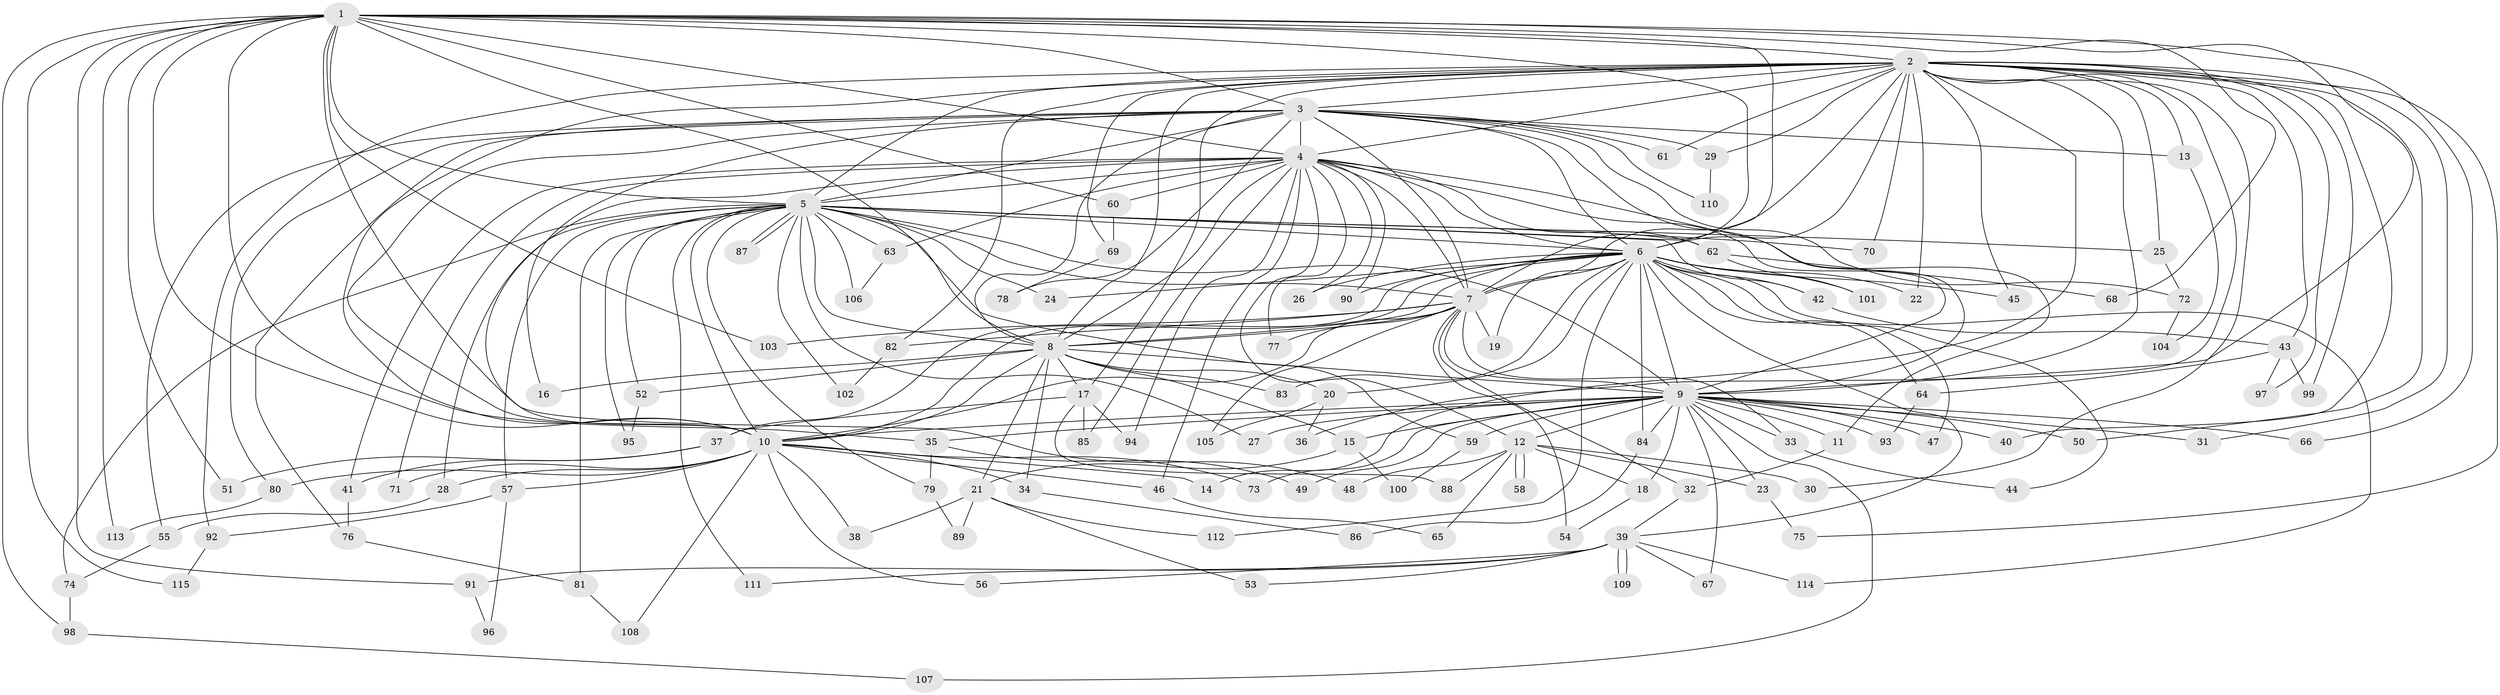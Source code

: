 // Generated by graph-tools (version 1.1) at 2025/25/03/09/25 03:25:49]
// undirected, 115 vertices, 255 edges
graph export_dot {
graph [start="1"]
  node [color=gray90,style=filled];
  1;
  2;
  3;
  4;
  5;
  6;
  7;
  8;
  9;
  10;
  11;
  12;
  13;
  14;
  15;
  16;
  17;
  18;
  19;
  20;
  21;
  22;
  23;
  24;
  25;
  26;
  27;
  28;
  29;
  30;
  31;
  32;
  33;
  34;
  35;
  36;
  37;
  38;
  39;
  40;
  41;
  42;
  43;
  44;
  45;
  46;
  47;
  48;
  49;
  50;
  51;
  52;
  53;
  54;
  55;
  56;
  57;
  58;
  59;
  60;
  61;
  62;
  63;
  64;
  65;
  66;
  67;
  68;
  69;
  70;
  71;
  72;
  73;
  74;
  75;
  76;
  77;
  78;
  79;
  80;
  81;
  82;
  83;
  84;
  85;
  86;
  87;
  88;
  89;
  90;
  91;
  92;
  93;
  94;
  95;
  96;
  97;
  98;
  99;
  100;
  101;
  102;
  103;
  104;
  105;
  106;
  107;
  108;
  109;
  110;
  111;
  112;
  113;
  114;
  115;
  1 -- 2;
  1 -- 3;
  1 -- 4;
  1 -- 5;
  1 -- 6;
  1 -- 7;
  1 -- 8;
  1 -- 9;
  1 -- 10;
  1 -- 35;
  1 -- 48;
  1 -- 51;
  1 -- 60;
  1 -- 66;
  1 -- 68;
  1 -- 91;
  1 -- 98;
  1 -- 103;
  1 -- 113;
  1 -- 115;
  2 -- 3;
  2 -- 4;
  2 -- 5;
  2 -- 6;
  2 -- 7;
  2 -- 8;
  2 -- 9;
  2 -- 10;
  2 -- 13;
  2 -- 14;
  2 -- 17;
  2 -- 22;
  2 -- 25;
  2 -- 29;
  2 -- 30;
  2 -- 31;
  2 -- 36;
  2 -- 40;
  2 -- 43;
  2 -- 45;
  2 -- 50;
  2 -- 61;
  2 -- 69;
  2 -- 70;
  2 -- 75;
  2 -- 82;
  2 -- 92;
  2 -- 97;
  2 -- 99;
  3 -- 4;
  3 -- 5;
  3 -- 6;
  3 -- 7;
  3 -- 8;
  3 -- 9;
  3 -- 10;
  3 -- 13;
  3 -- 16;
  3 -- 29;
  3 -- 55;
  3 -- 61;
  3 -- 72;
  3 -- 76;
  3 -- 78;
  3 -- 80;
  3 -- 110;
  4 -- 5;
  4 -- 6;
  4 -- 7;
  4 -- 8;
  4 -- 9;
  4 -- 10;
  4 -- 11;
  4 -- 12;
  4 -- 26;
  4 -- 41;
  4 -- 46;
  4 -- 60;
  4 -- 62;
  4 -- 63;
  4 -- 71;
  4 -- 77;
  4 -- 85;
  4 -- 90;
  4 -- 94;
  5 -- 6;
  5 -- 7;
  5 -- 8;
  5 -- 9;
  5 -- 10;
  5 -- 24;
  5 -- 25;
  5 -- 27;
  5 -- 28;
  5 -- 42;
  5 -- 52;
  5 -- 57;
  5 -- 59;
  5 -- 62;
  5 -- 63;
  5 -- 70;
  5 -- 74;
  5 -- 79;
  5 -- 81;
  5 -- 87;
  5 -- 87;
  5 -- 95;
  5 -- 102;
  5 -- 106;
  5 -- 111;
  6 -- 7;
  6 -- 8;
  6 -- 9;
  6 -- 10;
  6 -- 19;
  6 -- 20;
  6 -- 22;
  6 -- 24;
  6 -- 26;
  6 -- 37;
  6 -- 39;
  6 -- 42;
  6 -- 44;
  6 -- 45;
  6 -- 47;
  6 -- 64;
  6 -- 83;
  6 -- 84;
  6 -- 90;
  6 -- 101;
  6 -- 112;
  6 -- 114;
  7 -- 8;
  7 -- 9;
  7 -- 10;
  7 -- 19;
  7 -- 32;
  7 -- 33;
  7 -- 54;
  7 -- 77;
  7 -- 82;
  7 -- 103;
  7 -- 105;
  8 -- 9;
  8 -- 10;
  8 -- 15;
  8 -- 16;
  8 -- 17;
  8 -- 20;
  8 -- 21;
  8 -- 34;
  8 -- 52;
  8 -- 83;
  9 -- 10;
  9 -- 11;
  9 -- 12;
  9 -- 15;
  9 -- 18;
  9 -- 23;
  9 -- 27;
  9 -- 31;
  9 -- 33;
  9 -- 35;
  9 -- 40;
  9 -- 47;
  9 -- 49;
  9 -- 50;
  9 -- 59;
  9 -- 66;
  9 -- 67;
  9 -- 73;
  9 -- 84;
  9 -- 93;
  9 -- 107;
  10 -- 14;
  10 -- 28;
  10 -- 34;
  10 -- 38;
  10 -- 46;
  10 -- 56;
  10 -- 57;
  10 -- 71;
  10 -- 73;
  10 -- 80;
  10 -- 108;
  11 -- 32;
  12 -- 18;
  12 -- 23;
  12 -- 30;
  12 -- 48;
  12 -- 58;
  12 -- 58;
  12 -- 65;
  12 -- 88;
  13 -- 104;
  15 -- 21;
  15 -- 100;
  17 -- 37;
  17 -- 85;
  17 -- 88;
  17 -- 94;
  18 -- 54;
  20 -- 36;
  20 -- 105;
  21 -- 38;
  21 -- 53;
  21 -- 89;
  21 -- 112;
  23 -- 75;
  25 -- 72;
  28 -- 55;
  29 -- 110;
  32 -- 39;
  33 -- 44;
  34 -- 86;
  35 -- 49;
  35 -- 79;
  37 -- 41;
  37 -- 51;
  39 -- 53;
  39 -- 56;
  39 -- 67;
  39 -- 91;
  39 -- 109;
  39 -- 109;
  39 -- 111;
  39 -- 114;
  41 -- 76;
  42 -- 43;
  43 -- 64;
  43 -- 97;
  43 -- 99;
  46 -- 65;
  52 -- 95;
  55 -- 74;
  57 -- 92;
  57 -- 96;
  59 -- 100;
  60 -- 69;
  62 -- 68;
  62 -- 101;
  63 -- 106;
  64 -- 93;
  69 -- 78;
  72 -- 104;
  74 -- 98;
  76 -- 81;
  79 -- 89;
  80 -- 113;
  81 -- 108;
  82 -- 102;
  84 -- 86;
  91 -- 96;
  92 -- 115;
  98 -- 107;
}

